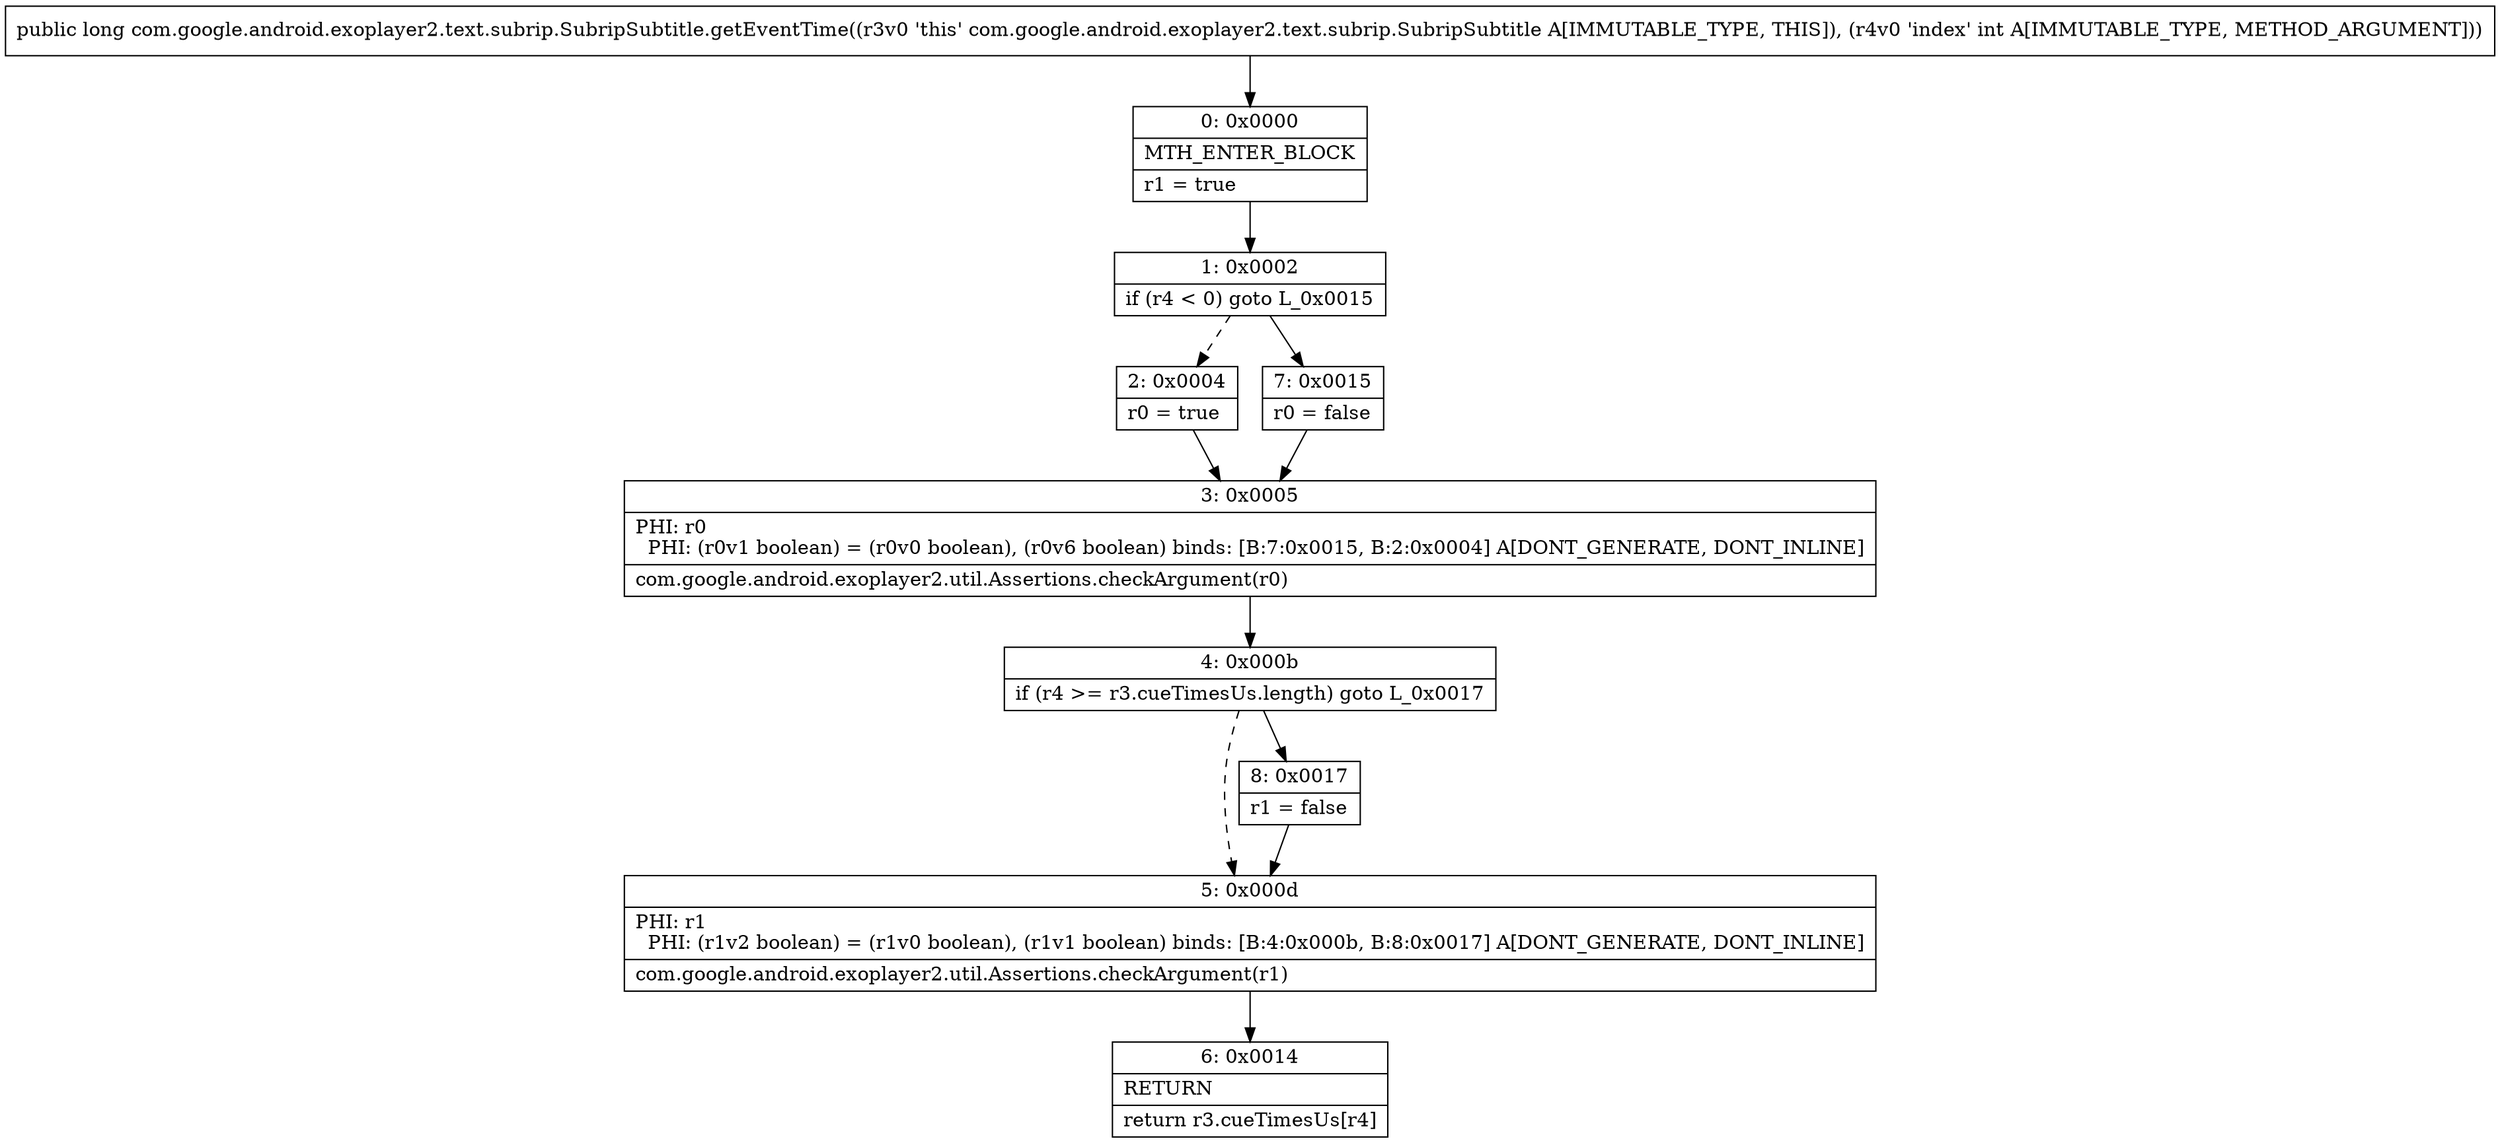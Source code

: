 digraph "CFG forcom.google.android.exoplayer2.text.subrip.SubripSubtitle.getEventTime(I)J" {
Node_0 [shape=record,label="{0\:\ 0x0000|MTH_ENTER_BLOCK\l|r1 = true\l}"];
Node_1 [shape=record,label="{1\:\ 0x0002|if (r4 \< 0) goto L_0x0015\l}"];
Node_2 [shape=record,label="{2\:\ 0x0004|r0 = true\l}"];
Node_3 [shape=record,label="{3\:\ 0x0005|PHI: r0 \l  PHI: (r0v1 boolean) = (r0v0 boolean), (r0v6 boolean) binds: [B:7:0x0015, B:2:0x0004] A[DONT_GENERATE, DONT_INLINE]\l|com.google.android.exoplayer2.util.Assertions.checkArgument(r0)\l}"];
Node_4 [shape=record,label="{4\:\ 0x000b|if (r4 \>= r3.cueTimesUs.length) goto L_0x0017\l}"];
Node_5 [shape=record,label="{5\:\ 0x000d|PHI: r1 \l  PHI: (r1v2 boolean) = (r1v0 boolean), (r1v1 boolean) binds: [B:4:0x000b, B:8:0x0017] A[DONT_GENERATE, DONT_INLINE]\l|com.google.android.exoplayer2.util.Assertions.checkArgument(r1)\l}"];
Node_6 [shape=record,label="{6\:\ 0x0014|RETURN\l|return r3.cueTimesUs[r4]\l}"];
Node_7 [shape=record,label="{7\:\ 0x0015|r0 = false\l}"];
Node_8 [shape=record,label="{8\:\ 0x0017|r1 = false\l}"];
MethodNode[shape=record,label="{public long com.google.android.exoplayer2.text.subrip.SubripSubtitle.getEventTime((r3v0 'this' com.google.android.exoplayer2.text.subrip.SubripSubtitle A[IMMUTABLE_TYPE, THIS]), (r4v0 'index' int A[IMMUTABLE_TYPE, METHOD_ARGUMENT])) }"];
MethodNode -> Node_0;
Node_0 -> Node_1;
Node_1 -> Node_2[style=dashed];
Node_1 -> Node_7;
Node_2 -> Node_3;
Node_3 -> Node_4;
Node_4 -> Node_5[style=dashed];
Node_4 -> Node_8;
Node_5 -> Node_6;
Node_7 -> Node_3;
Node_8 -> Node_5;
}

